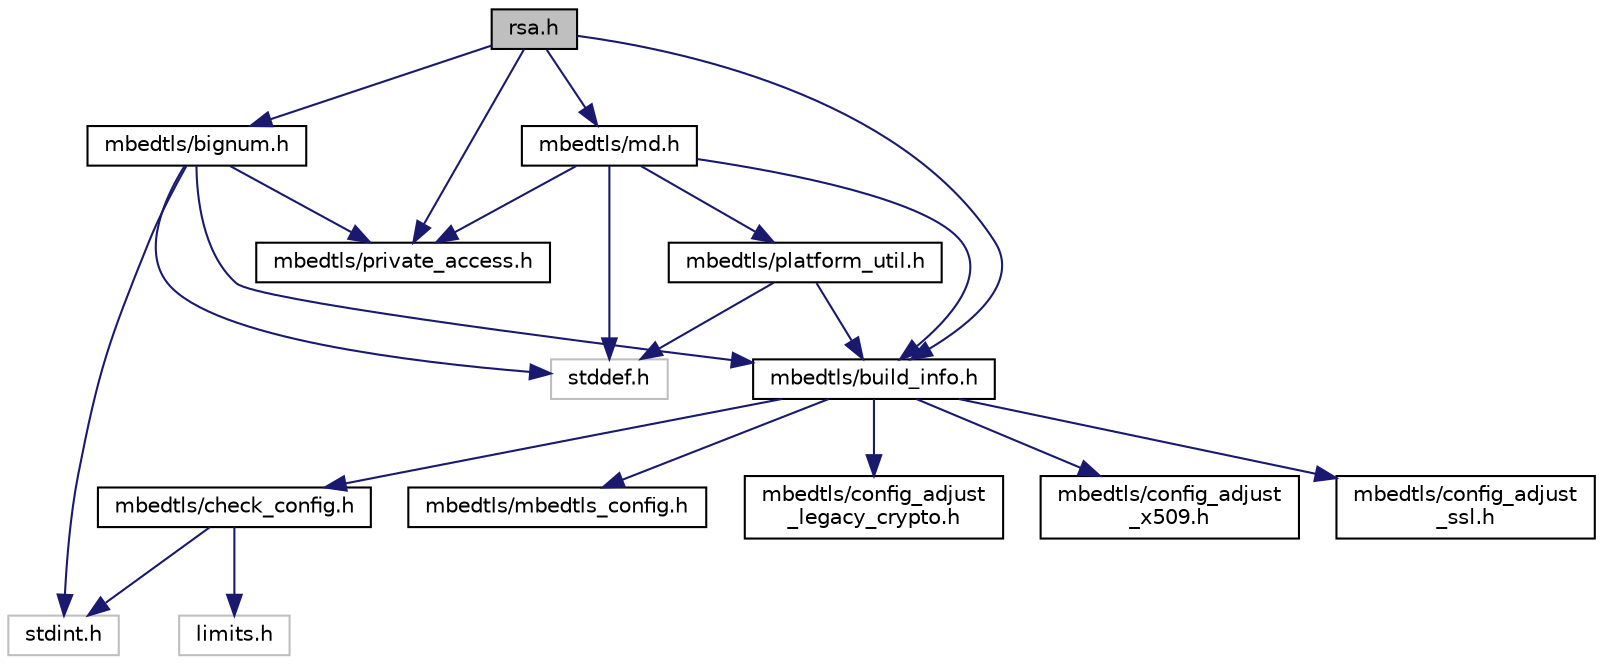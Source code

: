 digraph "rsa.h"
{
 // LATEX_PDF_SIZE
  edge [fontname="Helvetica",fontsize="10",labelfontname="Helvetica",labelfontsize="10"];
  node [fontname="Helvetica",fontsize="10",shape=record];
  Node1 [label="rsa.h",height=0.2,width=0.4,color="black", fillcolor="grey75", style="filled", fontcolor="black",tooltip="This file provides an API for the RSA public-key cryptosystem."];
  Node1 -> Node2 [color="midnightblue",fontsize="10",style="solid",fontname="Helvetica"];
  Node2 [label="mbedtls/private_access.h",height=0.2,width=0.4,color="black", fillcolor="white", style="filled",URL="$private__access_8h.html",tooltip="Macro wrapper for struct's members."];
  Node1 -> Node3 [color="midnightblue",fontsize="10",style="solid",fontname="Helvetica"];
  Node3 [label="mbedtls/build_info.h",height=0.2,width=0.4,color="black", fillcolor="white", style="filled",URL="$mbedtls_2build__info_8h.html",tooltip="Build-time configuration info."];
  Node3 -> Node4 [color="midnightblue",fontsize="10",style="solid",fontname="Helvetica"];
  Node4 [label="mbedtls/mbedtls_config.h",height=0.2,width=0.4,color="black", fillcolor="white", style="filled",URL="$mbedtls__config_8h.html",tooltip="Configuration options (set of defines)"];
  Node3 -> Node5 [color="midnightblue",fontsize="10",style="solid",fontname="Helvetica"];
  Node5 [label="mbedtls/config_adjust\l_legacy_crypto.h",height=0.2,width=0.4,color="black", fillcolor="white", style="filled",URL="$config__adjust__legacy__crypto_8h.html",tooltip="Adjust legacy configuration configuration."];
  Node3 -> Node6 [color="midnightblue",fontsize="10",style="solid",fontname="Helvetica"];
  Node6 [label="mbedtls/config_adjust\l_x509.h",height=0.2,width=0.4,color="black", fillcolor="white", style="filled",URL="$config__adjust__x509_8h.html",tooltip="Adjust X.509 configuration."];
  Node3 -> Node7 [color="midnightblue",fontsize="10",style="solid",fontname="Helvetica"];
  Node7 [label="mbedtls/config_adjust\l_ssl.h",height=0.2,width=0.4,color="black", fillcolor="white", style="filled",URL="$config__adjust__ssl_8h.html",tooltip="Adjust TLS configuration."];
  Node3 -> Node8 [color="midnightblue",fontsize="10",style="solid",fontname="Helvetica"];
  Node8 [label="mbedtls/check_config.h",height=0.2,width=0.4,color="black", fillcolor="white", style="filled",URL="$check__config_8h.html",tooltip="Consistency checks for configuration options."];
  Node8 -> Node9 [color="midnightblue",fontsize="10",style="solid",fontname="Helvetica"];
  Node9 [label="limits.h",height=0.2,width=0.4,color="grey75", fillcolor="white", style="filled",tooltip=" "];
  Node8 -> Node10 [color="midnightblue",fontsize="10",style="solid",fontname="Helvetica"];
  Node10 [label="stdint.h",height=0.2,width=0.4,color="grey75", fillcolor="white", style="filled",tooltip=" "];
  Node1 -> Node11 [color="midnightblue",fontsize="10",style="solid",fontname="Helvetica"];
  Node11 [label="mbedtls/bignum.h",height=0.2,width=0.4,color="black", fillcolor="white", style="filled",URL="$bignum_8h.html",tooltip="Multi-precision integer library."];
  Node11 -> Node2 [color="midnightblue",fontsize="10",style="solid",fontname="Helvetica"];
  Node11 -> Node3 [color="midnightblue",fontsize="10",style="solid",fontname="Helvetica"];
  Node11 -> Node12 [color="midnightblue",fontsize="10",style="solid",fontname="Helvetica"];
  Node12 [label="stddef.h",height=0.2,width=0.4,color="grey75", fillcolor="white", style="filled",tooltip=" "];
  Node11 -> Node10 [color="midnightblue",fontsize="10",style="solid",fontname="Helvetica"];
  Node1 -> Node13 [color="midnightblue",fontsize="10",style="solid",fontname="Helvetica"];
  Node13 [label="mbedtls/md.h",height=0.2,width=0.4,color="black", fillcolor="white", style="filled",URL="$md_8h.html",tooltip="This file contains the generic functions for message-digest (hashing) and HMAC."];
  Node13 -> Node2 [color="midnightblue",fontsize="10",style="solid",fontname="Helvetica"];
  Node13 -> Node12 [color="midnightblue",fontsize="10",style="solid",fontname="Helvetica"];
  Node13 -> Node3 [color="midnightblue",fontsize="10",style="solid",fontname="Helvetica"];
  Node13 -> Node14 [color="midnightblue",fontsize="10",style="solid",fontname="Helvetica"];
  Node14 [label="mbedtls/platform_util.h",height=0.2,width=0.4,color="black", fillcolor="white", style="filled",URL="$platform__util_8h.html",tooltip="Common and shared functions used by multiple modules in the Mbed TLS library."];
  Node14 -> Node3 [color="midnightblue",fontsize="10",style="solid",fontname="Helvetica"];
  Node14 -> Node12 [color="midnightblue",fontsize="10",style="solid",fontname="Helvetica"];
}
